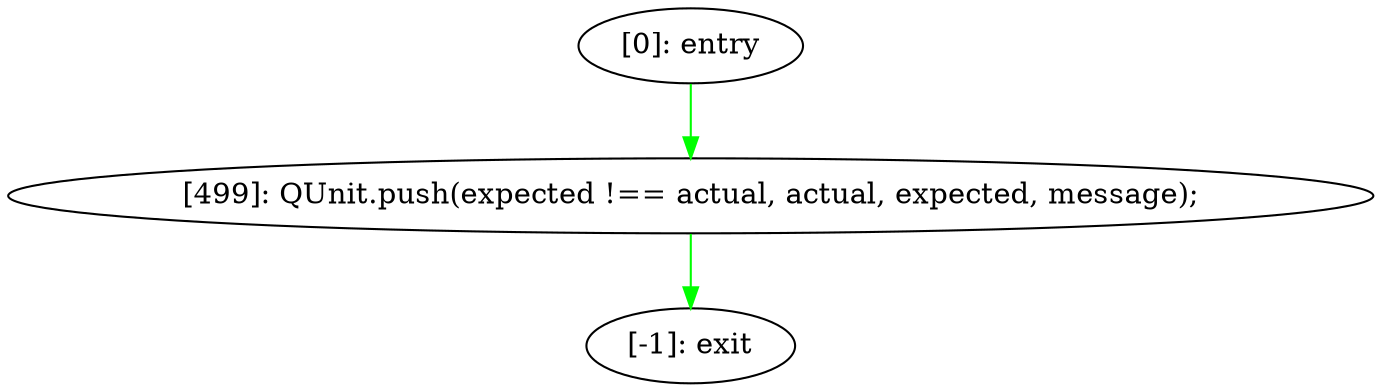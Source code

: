 digraph {
"0" [label="[-1]: exit"] 
"1" [label="[0]: entry"] 
"2" [label="[499]: QUnit.push(expected !== actual, actual, expected, message);\n"] 
"1" -> "2" [label="" color="green"] 
"2" -> "0" [label="" color="green"] 
}

